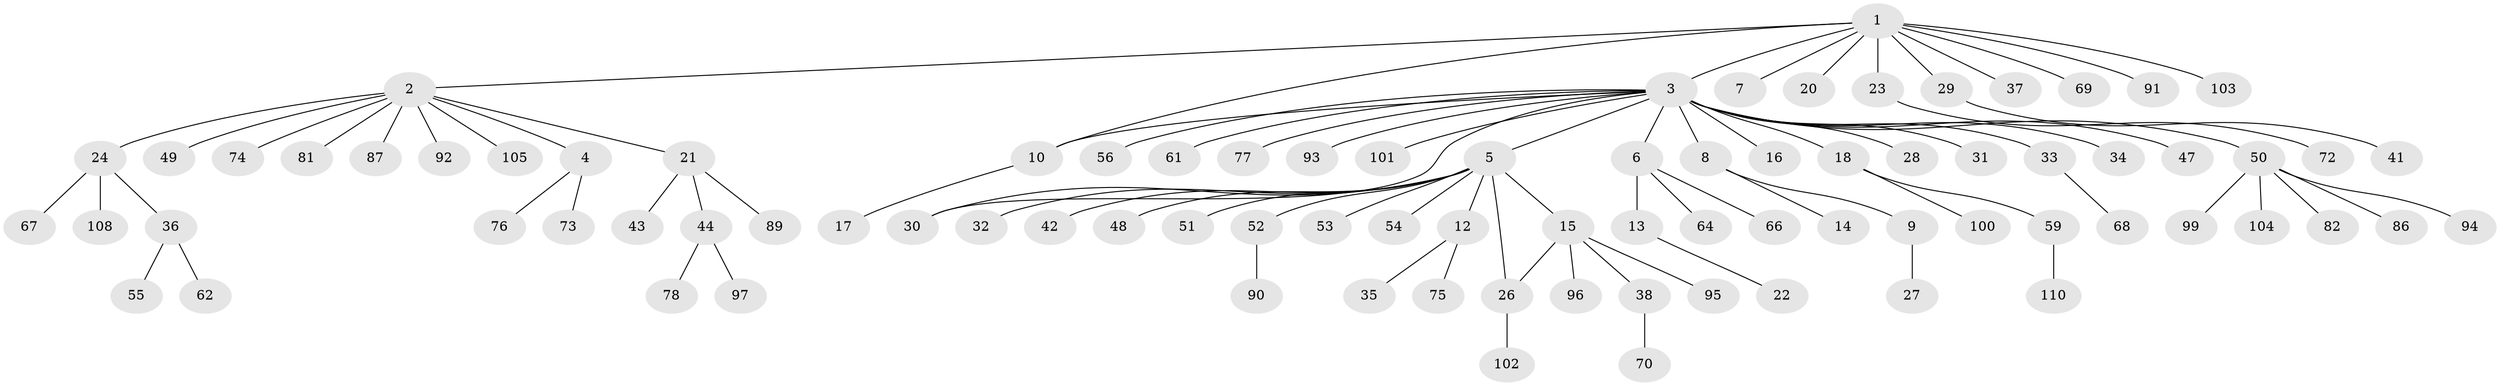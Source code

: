 // original degree distribution, {12: 0.00909090909090909, 10: 0.00909090909090909, 20: 0.00909090909090909, 4: 0.03636363636363636, 13: 0.00909090909090909, 3: 0.07272727272727272, 1: 0.6727272727272727, 2: 0.14545454545454545, 6: 0.00909090909090909, 5: 0.01818181818181818, 7: 0.00909090909090909}
// Generated by graph-tools (version 1.1) at 2025/11/02/27/25 16:11:09]
// undirected, 87 vertices, 89 edges
graph export_dot {
graph [start="1"]
  node [color=gray90,style=filled];
  1 [super="+85"];
  2 [super="+19"];
  3 [super="+80"];
  4 [super="+71"];
  5 [super="+65"];
  6 [super="+11"];
  7;
  8;
  9;
  10 [super="+25"];
  12;
  13;
  14;
  15 [super="+39"];
  16 [super="+40"];
  17;
  18 [super="+45"];
  20;
  21 [super="+60"];
  22 [super="+57"];
  23 [super="+63"];
  24 [super="+58"];
  26 [super="+79"];
  27;
  28;
  29;
  30;
  31 [super="+107"];
  32 [super="+88"];
  33;
  34;
  35;
  36 [super="+83"];
  37;
  38;
  41 [super="+84"];
  42;
  43;
  44 [super="+46"];
  47;
  48;
  49;
  50 [super="+98"];
  51;
  52 [super="+109"];
  53;
  54;
  55;
  56;
  59;
  61;
  62;
  64;
  66;
  67;
  68;
  69;
  70;
  72;
  73;
  74;
  75;
  76;
  77;
  78;
  81;
  82;
  86;
  87;
  89;
  90;
  91;
  92;
  93;
  94;
  95;
  96;
  97;
  99;
  100;
  101;
  102;
  103;
  104;
  105 [super="+106"];
  108;
  110;
  1 -- 2;
  1 -- 3;
  1 -- 7;
  1 -- 20;
  1 -- 23;
  1 -- 29;
  1 -- 37;
  1 -- 69;
  1 -- 91;
  1 -- 103;
  1 -- 10;
  2 -- 4;
  2 -- 21;
  2 -- 24;
  2 -- 49;
  2 -- 74;
  2 -- 81;
  2 -- 87;
  2 -- 105;
  2 -- 92;
  3 -- 5;
  3 -- 6;
  3 -- 8;
  3 -- 10;
  3 -- 16;
  3 -- 18;
  3 -- 28;
  3 -- 30;
  3 -- 31;
  3 -- 33;
  3 -- 34;
  3 -- 47;
  3 -- 50;
  3 -- 56;
  3 -- 61;
  3 -- 77;
  3 -- 93;
  3 -- 101;
  4 -- 73;
  4 -- 76;
  5 -- 12;
  5 -- 15;
  5 -- 26;
  5 -- 30;
  5 -- 32;
  5 -- 42;
  5 -- 48;
  5 -- 51;
  5 -- 52;
  5 -- 53;
  5 -- 54;
  6 -- 66;
  6 -- 64;
  6 -- 13;
  8 -- 9;
  8 -- 14;
  9 -- 27;
  10 -- 17;
  12 -- 35;
  12 -- 75;
  13 -- 22;
  15 -- 26;
  15 -- 38;
  15 -- 95;
  15 -- 96;
  18 -- 59;
  18 -- 100;
  21 -- 43;
  21 -- 44;
  21 -- 89;
  23 -- 72;
  24 -- 36;
  24 -- 67;
  24 -- 108;
  26 -- 102;
  29 -- 41;
  33 -- 68;
  36 -- 55;
  36 -- 62;
  38 -- 70;
  44 -- 97;
  44 -- 78;
  50 -- 82;
  50 -- 86;
  50 -- 94;
  50 -- 99;
  50 -- 104;
  52 -- 90;
  59 -- 110;
}
